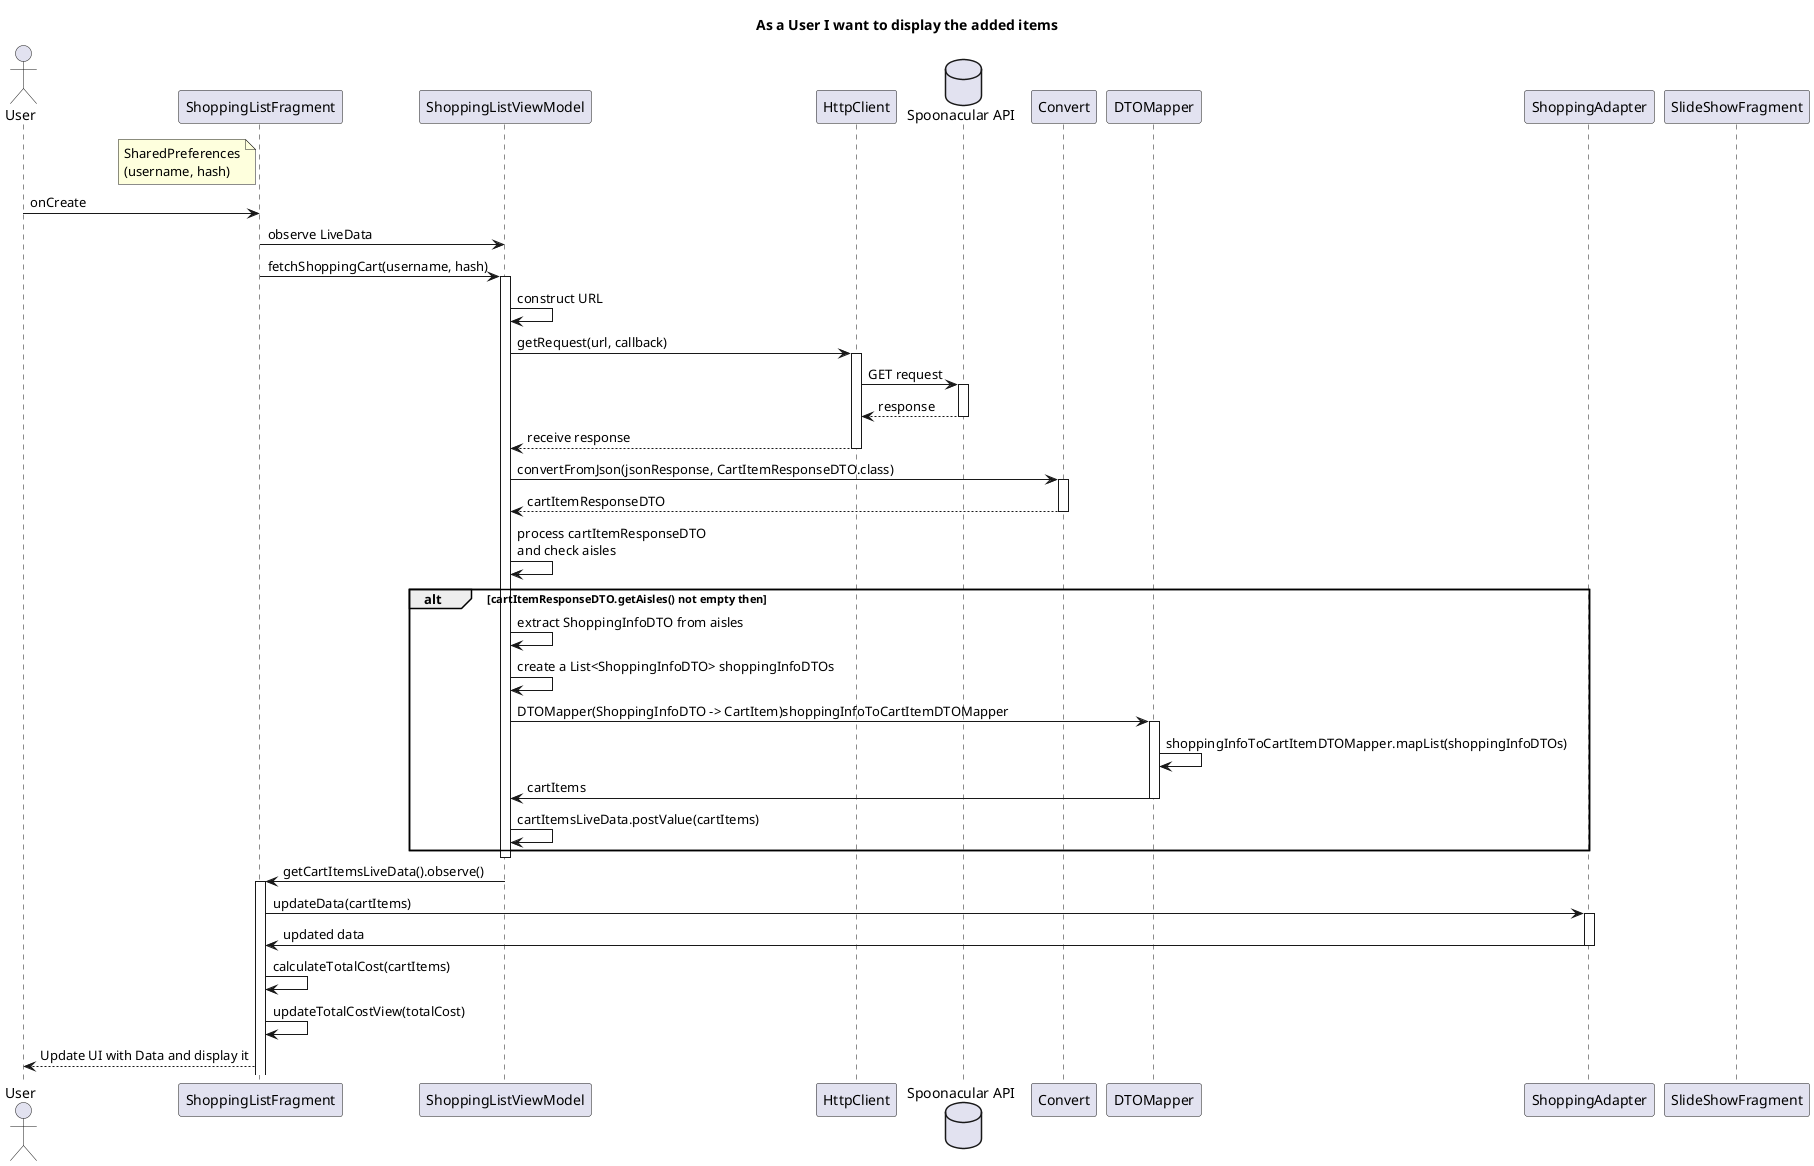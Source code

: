 @startuml
title As a User I want to display the added items

actor User as User

participant "ShoppingListFragment" as SlideshowFragment
participant "ShoppingListViewModel" as SlideshowViewModel
participant "HttpClient" as HttpClient
database "Spoonacular API" as Server
participant "Convert" as Convert
participant "DTOMapper" as DTOMapper
participant "ShoppingAdapter" as ShoppingAdapter
Note left of SlideshowFragment: SharedPreferences\n(username, hash)
User->SlideshowFragment: onCreate
SlideshowFragment -> SlideshowViewModel: observe LiveData
SlideshowFragment -> SlideshowViewModel: fetchShoppingCart(username, hash)
activate SlideshowViewModel
SlideshowViewModel -> SlideshowViewModel: construct URL
SlideshowViewModel -> HttpClient: getRequest(url, callback)
activate HttpClient
HttpClient -> Server: GET request
activate Server
Server --> HttpClient:  response
deactivate Server
HttpClient --> SlideshowViewModel: receive response
deactivate HttpClient
SlideshowViewModel -> Convert: convertFromJson(jsonResponse, CartItemResponseDTO.class)
activate Convert
Convert --> SlideshowViewModel: cartItemResponseDTO
deactivate Convert

SlideshowViewModel -> SlideshowViewModel: process cartItemResponseDTO\nand check aisles
alt cartItemResponseDTO.getAisles() not empty then
  SlideshowViewModel -> SlideshowViewModel: extract ShoppingInfoDTO from aisles
  SlideshowViewModel->SlideshowViewModel: create a List<ShoppingInfoDTO> shoppingInfoDTOs
  SlideshowViewModel -> DTOMapper:  DTOMapper(ShoppingInfoDTO -> CartItem)shoppingInfoToCartItemDTOMapper
  activate DTOMapper
  DTOMapper -> DTOMapper: shoppingInfoToCartItemDTOMapper.mapList(shoppingInfoDTOs)
  DTOMapper -> SlideshowViewModel: cartItems
  deactivate DTOMapper
SlideshowViewModel->SlideshowViewModel:cartItemsLiveData.postValue(cartItems)
end if
deactivate SlideshowViewModel

SlideshowViewModel -> SlideshowFragment: getCartItemsLiveData().observe()
activate SlideshowFragment
SlideshowFragment -> ShoppingAdapter: updateData(cartItems)
activate ShoppingAdapter
ShoppingAdapter -> SlideshowFragment: updated data
deactivate ShoppingAdapter
SlideshowFragment -> SlideshowFragment: calculateTotalCost(cartItems)
SlideshowFragment -> SlideshowFragment: updateTotalCostView(totalCost)
SlideshowFragment --> User: Update UI with Data and display it
deactivate SlideShowFragment

@enduml
